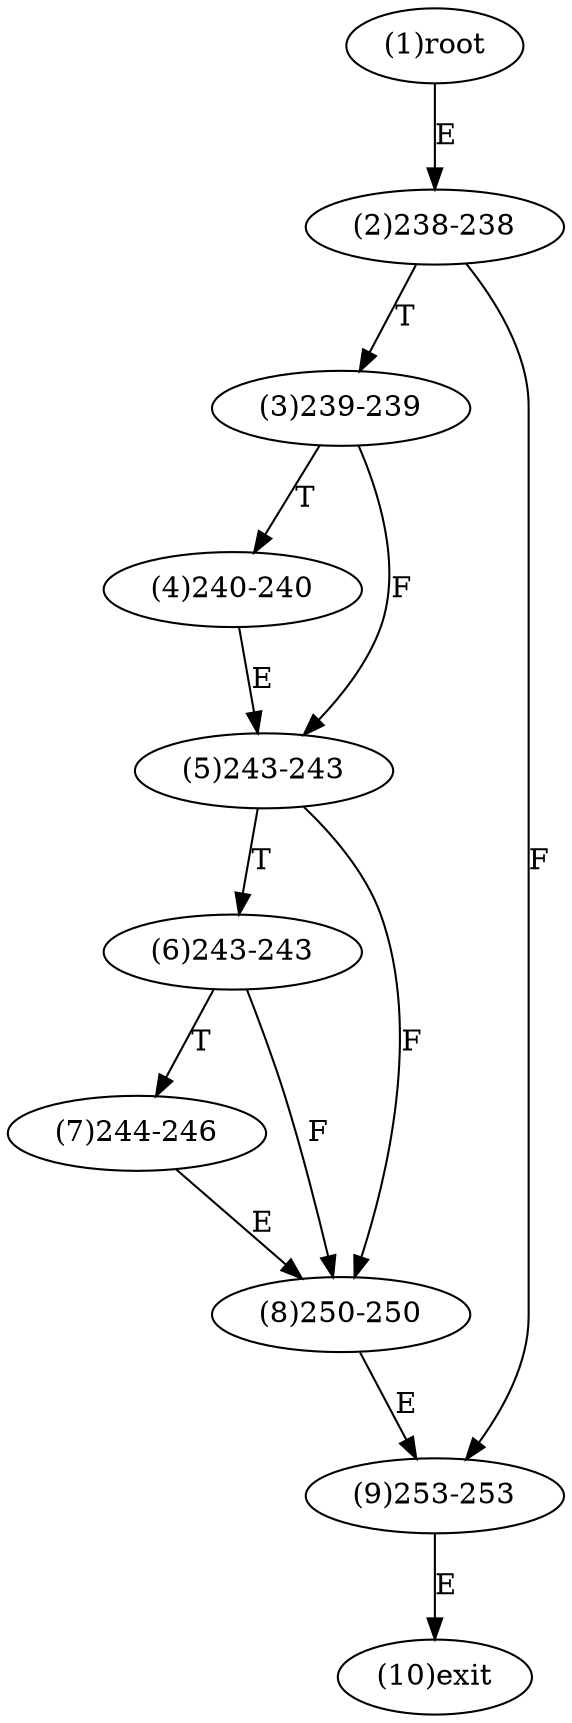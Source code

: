 digraph "" { 
1[ label="(1)root"];
2[ label="(2)238-238"];
3[ label="(3)239-239"];
4[ label="(4)240-240"];
5[ label="(5)243-243"];
6[ label="(6)243-243"];
7[ label="(7)244-246"];
8[ label="(8)250-250"];
9[ label="(9)253-253"];
10[ label="(10)exit"];
1->2[ label="E"];
2->9[ label="F"];
2->3[ label="T"];
3->5[ label="F"];
3->4[ label="T"];
4->5[ label="E"];
5->8[ label="F"];
5->6[ label="T"];
6->8[ label="F"];
6->7[ label="T"];
7->8[ label="E"];
8->9[ label="E"];
9->10[ label="E"];
}